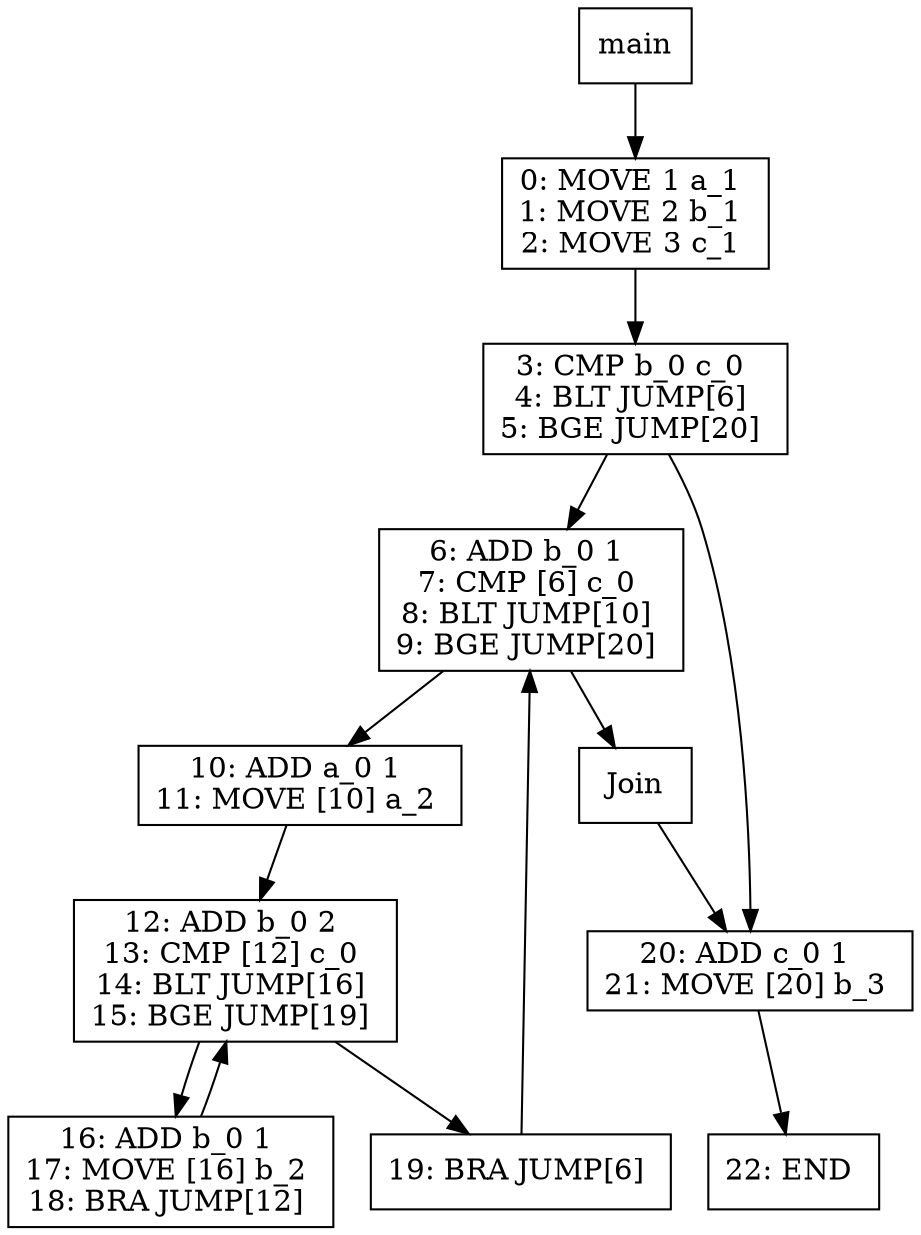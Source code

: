 digraph test030 {
node [shape=box]
1[label="main"]
1 -> 3
3[label="0: MOVE 1 a_1 
1: MOVE 2 b_1 
2: MOVE 3 c_1 
"]
3 -> 6
6[label="3: CMP b_0 c_0 
4: BLT JUMP[6] 
5: BGE JUMP[20] 
"]
6 -> 8
8[label="6: ADD b_0 1 
7: CMP [6] c_0 
8: BLT JUMP[10] 
9: BGE JUMP[20] 
"]
8 -> 10
10[label="10: ADD a_0 1 
11: MOVE [10] a_2 
"]
10 -> 11
11[label="12: ADD b_0 2 
13: CMP [12] c_0 
14: BLT JUMP[16] 
15: BGE JUMP[19] 
"]
11 -> 13
13[label="16: ADD b_0 1 
17: MOVE [16] b_2 
18: BRA JUMP[12] 
"]
13 -> 11
11 -> 12
12[label="19: BRA JUMP[6] 
"]
12 -> 8
8 -> 9
9[label="Join"]
9 -> 7
7[label="20: ADD c_0 1 
21: MOVE [20] b_3 
"]
7 -> 15
15[label="22: END 
"]
6 -> 7
}
